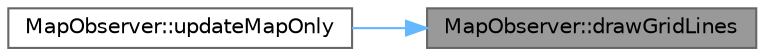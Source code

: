 digraph "MapObserver::drawGridLines"
{
 // LATEX_PDF_SIZE
  bgcolor="transparent";
  edge [fontname=Helvetica,fontsize=10,labelfontname=Helvetica,labelfontsize=10];
  node [fontname=Helvetica,fontsize=10,shape=box,height=0.2,width=0.4];
  rankdir="RL";
  Node1 [id="Node000001",label="MapObserver::drawGridLines",height=0.2,width=0.4,color="gray40", fillcolor="grey60", style="filled", fontcolor="black",tooltip="Draws the grid lines on the map display."];
  Node1 -> Node2 [id="edge1_Node000001_Node000002",dir="back",color="steelblue1",style="solid",tooltip=" "];
  Node2 [id="Node000002",label="MapObserver::updateMapOnly",height=0.2,width=0.4,color="grey40", fillcolor="white", style="filled",URL="$class_map_observer.html#a95b81f4c980a9be6cff5c8ced7e05d04",tooltip="Updates only the map display."];
}
